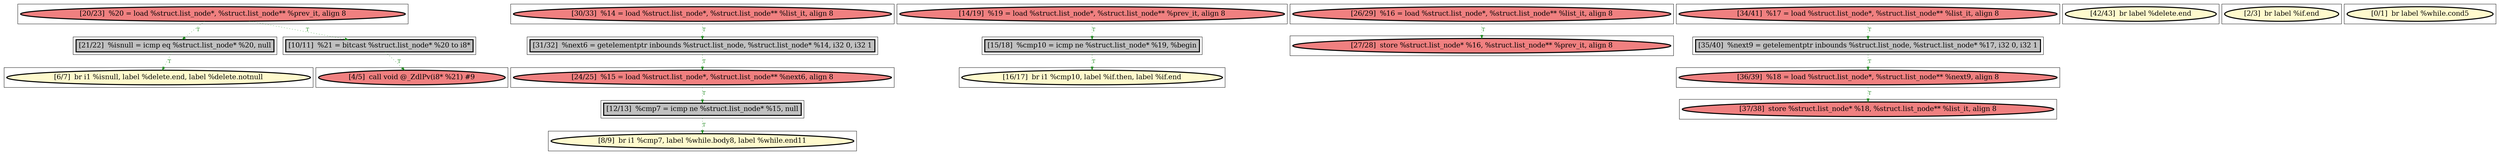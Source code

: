 
digraph G {



node1299->node1304 [style=dotted,color=forestgreen,label="T",fontcolor=forestgreen ]
node1299->node1301 [style=dotted,color=forestgreen,label="T",fontcolor=forestgreen ]
node1301->node1290 [style=dotted,color=forestgreen,label="T",fontcolor=forestgreen ]
node1303->node1298 [style=dotted,color=forestgreen,label="T",fontcolor=forestgreen ]
node1300->node1306 [style=dotted,color=forestgreen,label="T",fontcolor=forestgreen ]
node1297->node1305 [style=dotted,color=forestgreen,label="T",fontcolor=forestgreen ]
node1298->node1302 [style=dotted,color=forestgreen,label="T",fontcolor=forestgreen ]
node1294->node1296 [style=dotted,color=forestgreen,label="T",fontcolor=forestgreen ]
node1295->node1307 [style=dotted,color=forestgreen,label="T",fontcolor=forestgreen ]
node1304->node1291 [style=dotted,color=forestgreen,label="T",fontcolor=forestgreen ]
node1306->node1309 [style=dotted,color=forestgreen,label="T",fontcolor=forestgreen ]
node1293->node1303 [style=dotted,color=forestgreen,label="T",fontcolor=forestgreen ]
node1302->node1292 [style=dotted,color=forestgreen,label="T",fontcolor=forestgreen ]
node1296->node1295 [style=dotted,color=forestgreen,label="T",fontcolor=forestgreen ]


subgraph cluster20 {


node1308 [penwidth=3.0,fontsize=20,fillcolor=lemonchiffon,label="[42/43]  br label %delete.end",shape=ellipse,style=filled ]



}

subgraph cluster18 {


node1306 [penwidth=3.0,fontsize=20,fillcolor=grey,label="[15/18]  %cmp10 = icmp ne %struct.list_node* %19, %begin",shape=rectangle,style=filled ]



}

subgraph cluster16 {


node1304 [penwidth=3.0,fontsize=20,fillcolor=grey,label="[21/22]  %isnull = icmp eq %struct.list_node* %20, null",shape=rectangle,style=filled ]



}

subgraph cluster17 {


node1305 [penwidth=3.0,fontsize=20,fillcolor=lightcoral,label="[27/28]  store %struct.list_node* %16, %struct.list_node** %prev_it, align 8",shape=ellipse,style=filled ]



}

subgraph cluster4 {


node1292 [penwidth=3.0,fontsize=20,fillcolor=lemonchiffon,label="[8/9]  br i1 %cmp7, label %while.body8, label %while.end11",shape=ellipse,style=filled ]



}

subgraph cluster3 {


node1291 [penwidth=3.0,fontsize=20,fillcolor=lemonchiffon,label="[6/7]  br i1 %isnull, label %delete.end, label %delete.notnull",shape=ellipse,style=filled ]



}

subgraph cluster2 {


node1290 [penwidth=3.0,fontsize=20,fillcolor=lightcoral,label="[4/5]  call void @_ZdlPv(i8* %21) #9",shape=ellipse,style=filled ]



}

subgraph cluster1 {


node1289 [penwidth=3.0,fontsize=20,fillcolor=lemonchiffon,label="[2/3]  br label %if.end",shape=ellipse,style=filled ]



}

subgraph cluster12 {


node1300 [penwidth=3.0,fontsize=20,fillcolor=lightcoral,label="[14/19]  %19 = load %struct.list_node*, %struct.list_node** %prev_it, align 8",shape=ellipse,style=filled ]



}

subgraph cluster5 {


node1293 [penwidth=3.0,fontsize=20,fillcolor=lightcoral,label="[30/33]  %14 = load %struct.list_node*, %struct.list_node** %list_it, align 8",shape=ellipse,style=filled ]



}

subgraph cluster0 {


node1288 [penwidth=3.0,fontsize=20,fillcolor=lemonchiffon,label="[0/1]  br label %while.cond5",shape=ellipse,style=filled ]



}

subgraph cluster6 {


node1294 [penwidth=3.0,fontsize=20,fillcolor=lightcoral,label="[34/41]  %17 = load %struct.list_node*, %struct.list_node** %list_it, align 8",shape=ellipse,style=filled ]



}

subgraph cluster14 {


node1302 [penwidth=3.0,fontsize=20,fillcolor=grey,label="[12/13]  %cmp7 = icmp ne %struct.list_node* %15, null",shape=rectangle,style=filled ]



}

subgraph cluster7 {


node1295 [penwidth=3.0,fontsize=20,fillcolor=lightcoral,label="[36/39]  %18 = load %struct.list_node*, %struct.list_node** %next9, align 8",shape=ellipse,style=filled ]



}

subgraph cluster8 {


node1296 [penwidth=3.0,fontsize=20,fillcolor=grey,label="[35/40]  %next9 = getelementptr inbounds %struct.list_node, %struct.list_node* %17, i32 0, i32 1",shape=rectangle,style=filled ]



}

subgraph cluster21 {


node1309 [penwidth=3.0,fontsize=20,fillcolor=lemonchiffon,label="[16/17]  br i1 %cmp10, label %if.then, label %if.end",shape=ellipse,style=filled ]



}

subgraph cluster9 {


node1297 [penwidth=3.0,fontsize=20,fillcolor=lightcoral,label="[26/29]  %16 = load %struct.list_node*, %struct.list_node** %list_it, align 8",shape=ellipse,style=filled ]



}

subgraph cluster19 {


node1307 [penwidth=3.0,fontsize=20,fillcolor=lightcoral,label="[37/38]  store %struct.list_node* %18, %struct.list_node** %list_it, align 8",shape=ellipse,style=filled ]



}

subgraph cluster10 {


node1298 [penwidth=3.0,fontsize=20,fillcolor=lightcoral,label="[24/25]  %15 = load %struct.list_node*, %struct.list_node** %next6, align 8",shape=ellipse,style=filled ]



}

subgraph cluster11 {


node1299 [penwidth=3.0,fontsize=20,fillcolor=lightcoral,label="[20/23]  %20 = load %struct.list_node*, %struct.list_node** %prev_it, align 8",shape=ellipse,style=filled ]



}

subgraph cluster13 {


node1301 [penwidth=3.0,fontsize=20,fillcolor=grey,label="[10/11]  %21 = bitcast %struct.list_node* %20 to i8*",shape=rectangle,style=filled ]



}

subgraph cluster15 {


node1303 [penwidth=3.0,fontsize=20,fillcolor=grey,label="[31/32]  %next6 = getelementptr inbounds %struct.list_node, %struct.list_node* %14, i32 0, i32 1",shape=rectangle,style=filled ]



}

}
